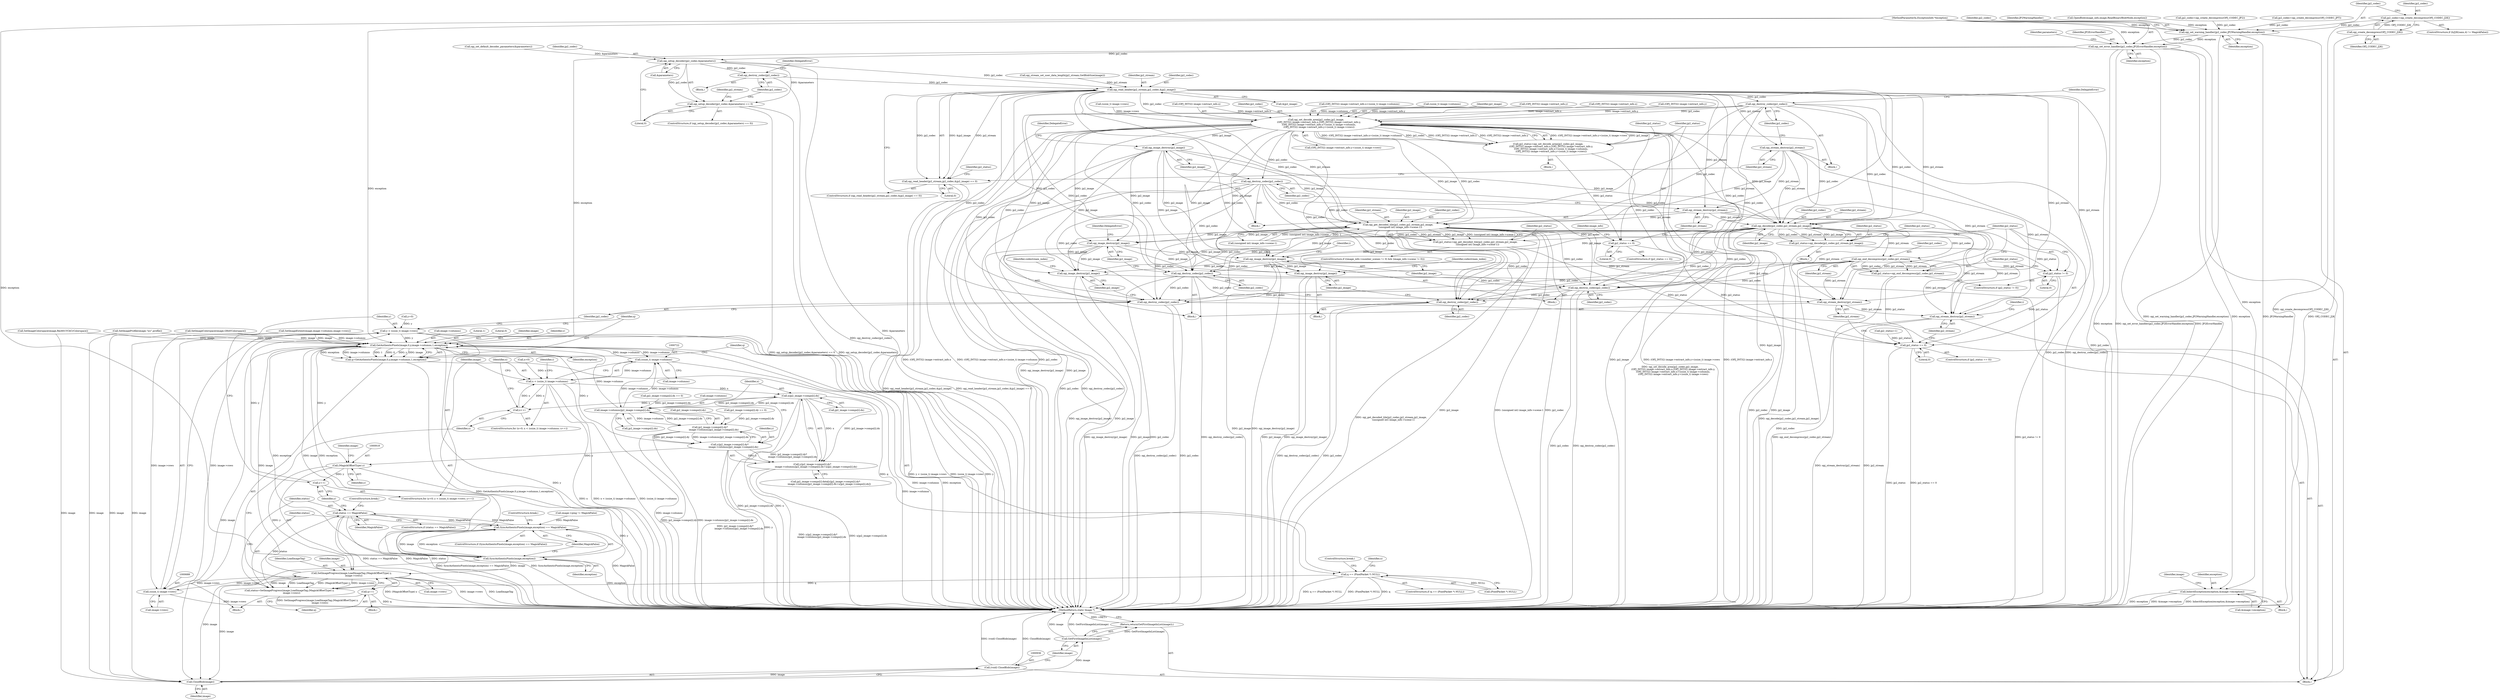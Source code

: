 digraph "0_ImageMagick_acee073df34aa4d491bf5cb74d3a15fc80f0a3aa@API" {
"1000230" [label="(Call,jp2_codec=opj_create_decompress(OPJ_CODEC_J2K))"];
"1000232" [label="(Call,opj_create_decompress(OPJ_CODEC_J2K))"];
"1000239" [label="(Call,opj_set_warning_handler(jp2_codec,JP2WarningHandler,exception))"];
"1000243" [label="(Call,opj_set_error_handler(jp2_codec,JP2ErrorHandler,exception))"];
"1000297" [label="(Call,opj_setup_decoder(jp2_codec,&parameters))"];
"1000296" [label="(Call,opj_setup_decoder(jp2_codec,&parameters) == 0)"];
"1000303" [label="(Call,opj_destroy_codec(jp2_codec))"];
"1000335" [label="(Call,opj_read_header(jp2_stream,jp2_codec,&jp2_image))"];
"1000334" [label="(Call,opj_read_header(jp2_stream,jp2_codec,&jp2_image) == 0)"];
"1000342" [label="(Call,opj_stream_destroy(jp2_stream))"];
"1000415" [label="(Call,opj_stream_destroy(jp2_stream))"];
"1000438" [label="(Call,opj_get_decoded_tile(jp2_codec,jp2_stream,jp2_image,\n      (unsigned int) image_info->scene-1))"];
"1000436" [label="(Call,jp2_status=opj_get_decoded_tile(jp2_codec,jp2_stream,jp2_image,\n      (unsigned int) image_info->scene-1))"];
"1000473" [label="(Call,jp2_status == 0)"];
"1000477" [label="(Call,opj_stream_destroy(jp2_stream))"];
"1000486" [label="(Call,opj_stream_destroy(jp2_stream))"];
"1000479" [label="(Call,opj_destroy_codec(jp2_codec))"];
"1000523" [label="(Call,opj_destroy_codec(jp2_codec))"];
"1000671" [label="(Call,opj_destroy_codec(jp2_codec))"];
"1000928" [label="(Call,opj_destroy_codec(jp2_codec))"];
"1000481" [label="(Call,opj_image_destroy(jp2_image))"];
"1000525" [label="(Call,opj_image_destroy(jp2_image))"];
"1000673" [label="(Call,opj_image_destroy(jp2_image))"];
"1000930" [label="(Call,opj_image_destroy(jp2_image))"];
"1000459" [label="(Call,opj_decode(jp2_codec,jp2_stream,jp2_image))"];
"1000457" [label="(Call,jp2_status=opj_decode(jp2_codec,jp2_stream,jp2_image))"];
"1000464" [label="(Call,jp2_status != 0)"];
"1000469" [label="(Call,opj_end_decompress(jp2_codec,jp2_stream))"];
"1000467" [label="(Call,jp2_status=opj_end_decompress(jp2_codec,jp2_stream))"];
"1000344" [label="(Call,opj_destroy_codec(jp2_codec))"];
"1000367" [label="(Call,opj_set_decode_area(jp2_codec,jp2_image,\n        (OPJ_INT32) image->extract_info.x,(OPJ_INT32) image->extract_info.y,\n        (OPJ_INT32) image->extract_info.x+(ssize_t) image->columns,\n        (OPJ_INT32) image->extract_info.y+(ssize_t) image->rows))"];
"1000365" [label="(Call,jp2_status=opj_set_decode_area(jp2_codec,jp2_image,\n        (OPJ_INT32) image->extract_info.x,(OPJ_INT32) image->extract_info.y,\n        (OPJ_INT32) image->extract_info.x+(ssize_t) image->columns,\n        (OPJ_INT32) image->extract_info.y+(ssize_t) image->rows))"];
"1000411" [label="(Call,jp2_status == 0)"];
"1000417" [label="(Call,opj_destroy_codec(jp2_codec))"];
"1000419" [label="(Call,opj_image_destroy(jp2_image))"];
"1000579" [label="(Call,InheritException(exception,&image->exception))"];
"1000699" [label="(Call,GetAuthenticPixels(image,0,y,image->columns,1,exception))"];
"1000697" [label="(Call,q=GetAuthenticPixels(image,0,y,image->columns,1,exception))"];
"1000709" [label="(Call,q == (PixelPacket *) NULL)"];
"1000903" [label="(Call,q++)"];
"1000721" [label="(Call,(ssize_t) image->columns)"];
"1000719" [label="(Call,x < (ssize_t) image->columns)"];
"1000726" [label="(Call,x++)"];
"1000798" [label="(Call,x/jp2_image->comps[i].dx)"];
"1000787" [label="(Call,image->columns/jp2_image->comps[i].dx)"];
"1000779" [label="(Call,jp2_image->comps[i].dy*\n          image->columns/jp2_image->comps[i].dx)"];
"1000777" [label="(Call,y/jp2_image->comps[i].dy*\n          image->columns/jp2_image->comps[i].dx)"];
"1000776" [label="(Call,y/jp2_image->comps[i].dy*\n          image->columns/jp2_image->comps[i].dx+x/jp2_image->comps[i].dx)"];
"1000917" [label="(Call,(MagickOffsetType) y)"];
"1000692" [label="(Call,y++)"];
"1000685" [label="(Call,y < (ssize_t) image->rows)"];
"1000914" [label="(Call,SetImageProgress(image,LoadImageTag,(MagickOffsetType) y,\n      image->rows))"];
"1000687" [label="(Call,(ssize_t) image->rows)"];
"1000912" [label="(Call,status=SetImageProgress(image,LoadImageTag,(MagickOffsetType) y,\n      image->rows))"];
"1000924" [label="(Call,status == MagickFalse)"];
"1000906" [label="(Call,SyncAuthenticPixels(image,exception) == MagickFalse)"];
"1000937" [label="(Call,CloseBlob(image))"];
"1000935" [label="(Call,(void) CloseBlob(image))"];
"1000940" [label="(Call,GetFirstImageInList(image))"];
"1000939" [label="(Return,return(GetFirstImageInList(image));)"];
"1000907" [label="(Call,SyncAuthenticPixels(image,exception))"];
"1000919" [label="(Identifier,y)"];
"1000242" [label="(Identifier,exception)"];
"1000714" [label="(ControlStructure,break;)"];
"1000385" [label="(Call,(OPJ_INT32) image->extract_info.x)"];
"1000467" [label="(Call,jp2_status=opj_end_decompress(jp2_codec,jp2_stream))"];
"1000711" [label="(Call,(PixelPacket *) NULL)"];
"1000486" [label="(Call,opj_stream_destroy(jp2_stream))"];
"1000243" [label="(Call,opj_set_error_handler(jp2_codec,JP2ErrorHandler,exception))"];
"1000464" [label="(Call,jp2_status != 0)"];
"1000349" [label="(Call,jp2_status=1)"];
"1000462" [label="(Identifier,jp2_image)"];
"1000717" [label="(Identifier,x)"];
"1000930" [label="(Call,opj_image_destroy(jp2_image))"];
"1000232" [label="(Call,opj_create_decompress(OPJ_CODEC_J2K))"];
"1000522" [label="(Block,)"];
"1000422" [label="(Identifier,DelegateError)"];
"1000681" [label="(ControlStructure,for (y=0; y < (ssize_t) image->rows; y++))"];
"1000487" [label="(Identifier,jp2_stream)"];
"1000301" [label="(Literal,0)"];
"1000671" [label="(Call,opj_destroy_codec(jp2_codec))"];
"1000219" [label="(Call,jp2_codec=opj_create_decompress(OPJ_CODEC_JPT))"];
"1000468" [label="(Identifier,jp2_status)"];
"1000479" [label="(Call,opj_destroy_codec(jp2_codec))"];
"1000920" [label="(Call,image->rows)"];
"1000909" [label="(Identifier,exception)"];
"1000460" [label="(Identifier,jp2_codec)"];
"1000441" [label="(Identifier,jp2_image)"];
"1000726" [label="(Call,x++)"];
"1000410" [label="(ControlStructure,if (jp2_status == 0))"];
"1000240" [label="(Identifier,jp2_codec)"];
"1000461" [label="(Identifier,jp2_stream)"];
"1000344" [label="(Call,opj_destroy_codec(jp2_codec))"];
"1000732" [label="(Identifier,i)"];
"1000304" [label="(Identifier,jp2_codec)"];
"1000905" [label="(ControlStructure,if (SyncAuthenticPixels(image,exception) == MagickFalse))"];
"1000470" [label="(Identifier,jp2_codec)"];
"1000904" [label="(Identifier,q)"];
"1000780" [label="(Call,jp2_image->comps[i].dy)"];
"1000233" [label="(Identifier,OPJ_CODEC_J2K)"];
"1000241" [label="(Identifier,JP2WarningHandler)"];
"1000587" [label="(Identifier,image)"];
"1000578" [label="(Block,)"];
"1000306" [label="(Identifier,DelegateError)"];
"1000463" [label="(ControlStructure,if (jp2_status != 0))"];
"1000800" [label="(Call,jp2_image->comps[i].dx)"];
"1000484" [label="(Identifier,DelegateError)"];
"1000709" [label="(Call,q == (PixelPacket *) NULL)"];
"1000906" [label="(Call,SyncAuthenticPixels(image,exception) == MagickFalse)"];
"1000581" [label="(Call,&image->exception)"];
"1000456" [label="(Block,)"];
"1000924" [label="(Call,status == MagickFalse)"];
"1000685" [label="(Call,y < (ssize_t) image->rows)"];
"1000791" [label="(Call,jp2_image->comps[i].dx)"];
"1000923" [label="(ControlStructure,if (status == MagickFalse))"];
"1000942" [label="(MethodReturn,static Image *)"];
"1000247" [label="(Call,opj_set_default_decoder_parameters(&parameters))"];
"1000929" [label="(Identifier,jp2_codec)"];
"1000473" [label="(Call,jp2_status == 0)"];
"1000334" [label="(Call,opj_read_header(jp2_stream,jp2_codec,&jp2_image) == 0)"];
"1000335" [label="(Call,opj_read_header(jp2_stream,jp2_codec,&jp2_image))"];
"1000700" [label="(Identifier,image)"];
"1000367" [label="(Call,opj_set_decode_area(jp2_codec,jp2_image,\n        (OPJ_INT32) image->extract_info.x,(OPJ_INT32) image->extract_info.y,\n        (OPJ_INT32) image->extract_info.x+(ssize_t) image->columns,\n        (OPJ_INT32) image->extract_info.y+(ssize_t) image->rows))"];
"1000799" [label="(Identifier,x)"];
"1000297" [label="(Call,opj_setup_decoder(jp2_codec,&parameters))"];
"1000398" [label="(Call,(OPJ_INT32) image->extract_info.y)"];
"1000513" [label="(Call,jp2_image->comps[i].dy == 0)"];
"1000911" [label="(ControlStructure,break;)"];
"1000940" [label="(Call,GetFirstImageInList(image))"];
"1000458" [label="(Identifier,jp2_status)"];
"1000171" [label="(Call,OpenBlob(image_info,image,ReadBinaryBlobMode,exception))"];
"1000414" [label="(Block,)"];
"1000340" [label="(Literal,0)"];
"1000719" [label="(Call,x < (ssize_t) image->columns)"];
"1000787" [label="(Call,image->columns/jp2_image->comps[i].dx)"];
"1000457" [label="(Call,jp2_status=opj_decode(jp2_codec,jp2_stream,jp2_image))"];
"1000672" [label="(Identifier,jp2_codec)"];
"1000309" [label="(Identifier,jp2_stream)"];
"1000477" [label="(Call,opj_stream_destroy(jp2_stream))"];
"1000245" [label="(Identifier,JP2ErrorHandler)"];
"1000341" [label="(Block,)"];
"1000707" [label="(Identifier,exception)"];
"1000917" [label="(Call,(MagickOffsetType) y)"];
"1000925" [label="(Identifier,status)"];
"1000428" [label="(Identifier,image_info)"];
"1000244" [label="(Identifier,jp2_codec)"];
"1000702" [label="(Identifier,y)"];
"1000365" [label="(Call,jp2_status=opj_set_decode_area(jp2_codec,jp2_image,\n        (OPJ_INT32) image->extract_info.x,(OPJ_INT32) image->extract_info.y,\n        (OPJ_INT32) image->extract_info.x+(ssize_t) image->columns,\n        (OPJ_INT32) image->extract_info.y+(ssize_t) image->rows))"];
"1000438" [label="(Call,opj_get_decoded_tile(jp2_codec,jp2_stream,jp2_image,\n      (unsigned int) image_info->scene-1))"];
"1000343" [label="(Identifier,jp2_stream)"];
"1000682" [label="(Call,y=0)"];
"1000231" [label="(Identifier,jp2_codec)"];
"1000778" [label="(Identifier,y)"];
"1000910" [label="(Identifier,MagickFalse)"];
"1000703" [label="(Call,image->columns)"];
"1000405" [label="(Call,(ssize_t) image->rows)"];
"1000670" [label="(Block,)"];
"1000728" [label="(Block,)"];
"1000523" [label="(Call,opj_destroy_codec(jp2_codec))"];
"1000941" [label="(Identifier,image)"];
"1000687" [label="(Call,(ssize_t) image->rows)"];
"1000926" [label="(Identifier,MagickFalse)"];
"1000296" [label="(Call,opj_setup_decoder(jp2_codec,&parameters) == 0)"];
"1000914" [label="(Call,SetImageProgress(image,LoadImageTag,(MagickOffsetType) y,\n      image->rows))"];
"1000677" [label="(Identifier,codestream_index)"];
"1000436" [label="(Call,jp2_status=opj_get_decoded_tile(jp2_codec,jp2_stream,jp2_image,\n      (unsigned int) image_info->scene-1))"];
"1000482" [label="(Identifier,jp2_image)"];
"1000779" [label="(Call,jp2_image->comps[i].dy*\n          image->columns/jp2_image->comps[i].dx)"];
"1000370" [label="(Call,(OPJ_INT32) image->extract_info.x)"];
"1000721" [label="(Call,(ssize_t) image->columns)"];
"1000224" [label="(ControlStructure,if (IsJ2K(sans,4) != MagickFalse))"];
"1000437" [label="(Identifier,jp2_status)"];
"1000490" [label="(Identifier,i)"];
"1000345" [label="(Identifier,jp2_codec)"];
"1000475" [label="(Literal,0)"];
"1000710" [label="(Identifier,q)"];
"1000938" [label="(Identifier,image)"];
"1000249" [label="(Identifier,parameters)"];
"1000600" [label="(Call,SetImageColorspace(image,GRAYColorspace))"];
"1000303" [label="(Call,opj_destroy_codec(jp2_codec))"];
"1000934" [label="(Identifier,codestream_index)"];
"1000474" [label="(Identifier,jp2_status)"];
"1000480" [label="(Identifier,jp2_codec)"];
"1000915" [label="(Identifier,image)"];
"1000337" [label="(Identifier,jp2_codec)"];
"1000465" [label="(Identifier,jp2_status)"];
"1000108" [label="(Block,)"];
"1000777" [label="(Call,y/jp2_image->comps[i].dy*\n          image->columns/jp2_image->comps[i].dx)"];
"1000939" [label="(Return,return(GetFirstImageInList(image));)"];
"1000230" [label="(Call,jp2_codec=opj_create_decompress(OPJ_CODEC_J2K))"];
"1000299" [label="(Call,&parameters)"];
"1000621" [label="(Call,SetImageColorspace(image,Rec601YCbCrColorspace))"];
"1000776" [label="(Call,y/jp2_image->comps[i].dy*\n          image->columns/jp2_image->comps[i].dx+x/jp2_image->comps[i].dx)"];
"1000107" [label="(MethodParameterIn,ExceptionInfo *exception)"];
"1000931" [label="(Identifier,jp2_image)"];
"1000706" [label="(Literal,1)"];
"1000699" [label="(Call,GetAuthenticPixels(image,0,y,image->columns,1,exception))"];
"1000937" [label="(Call,CloseBlob(image))"];
"1000476" [label="(Block,)"];
"1000692" [label="(Call,y++)"];
"1000347" [label="(Identifier,DelegateError)"];
"1000329" [label="(Call,opj_stream_set_user_data_length(jp2_stream,GetBlobSize(image)))"];
"1000665" [label="(Call,image->ping != MagickFalse)"];
"1000338" [label="(Call,&jp2_image)"];
"1000525" [label="(Call,opj_image_destroy(jp2_image))"];
"1000368" [label="(Identifier,jp2_codec)"];
"1000689" [label="(Call,image->rows)"];
"1000715" [label="(ControlStructure,for (x=0; x < (ssize_t) image->columns; x++))"];
"1000420" [label="(Identifier,jp2_image)"];
"1000908" [label="(Identifier,image)"];
"1000524" [label="(Identifier,jp2_codec)"];
"1000768" [label="(Call,jp2_image->comps[i].data[y/jp2_image->comps[i].dy*\n          image->columns/jp2_image->comps[i].dx+x/jp2_image->comps[i].dx])"];
"1000417" [label="(Call,opj_destroy_codec(jp2_codec))"];
"1000336" [label="(Identifier,jp2_stream)"];
"1000708" [label="(ControlStructure,if (q == (PixelPacket *) NULL))"];
"1000686" [label="(Identifier,y)"];
"1000916" [label="(Identifier,LoadImageTag)"];
"1000697" [label="(Call,q=GetAuthenticPixels(image,0,y,image->columns,1,exception))"];
"1000579" [label="(Call,InheritException(exception,&image->exception))"];
"1000342" [label="(Call,opj_stream_destroy(jp2_stream))"];
"1000384" [label="(Call,(OPJ_INT32) image->extract_info.x+(ssize_t) image->columns)"];
"1000392" [label="(Call,(ssize_t) image->columns)"];
"1000912" [label="(Call,status=SetImageProgress(image,LoadImageTag,(MagickOffsetType) y,\n      image->rows))"];
"1000369" [label="(Identifier,jp2_image)"];
"1000364" [label="(Block,)"];
"1000439" [label="(Identifier,jp2_codec)"];
"1000481" [label="(Call,opj_image_destroy(jp2_image))"];
"1000674" [label="(Identifier,jp2_image)"];
"1000913" [label="(Identifier,status)"];
"1000413" [label="(Literal,0)"];
"1000526" [label="(Identifier,jp2_image)"];
"1000500" [label="(Identifier,i)"];
"1000903" [label="(Call,q++)"];
"1000693" [label="(Identifier,y)"];
"1000246" [label="(Identifier,exception)"];
"1000798" [label="(Call,x/jp2_image->comps[i].dx)"];
"1000411" [label="(Call,jp2_status == 0)"];
"1000424" [label="(ControlStructure,if ((image_info->number_scenes != 0) && (image_info->scene != 0)))"];
"1000478" [label="(Identifier,jp2_stream)"];
"1000416" [label="(Identifier,jp2_stream)"];
"1000727" [label="(Identifier,x)"];
"1000660" [label="(Call,SetImageProfile(image,\"icc\",profile))"];
"1000295" [label="(ControlStructure,if (opj_setup_decoder(jp2_codec,&parameters) == 0))"];
"1000694" [label="(Block,)"];
"1000701" [label="(Literal,0)"];
"1000698" [label="(Identifier,q)"];
"1000466" [label="(Literal,0)"];
"1000504" [label="(Call,jp2_image->comps[i].dx == 0)"];
"1000471" [label="(Identifier,jp2_stream)"];
"1000418" [label="(Identifier,jp2_codec)"];
"1000716" [label="(Call,x=0)"];
"1000298" [label="(Identifier,jp2_codec)"];
"1000935" [label="(Call,(void) CloseBlob(image))"];
"1000419" [label="(Call,opj_image_destroy(jp2_image))"];
"1000907" [label="(Call,SyncAuthenticPixels(image,exception))"];
"1000472" [label="(ControlStructure,if (jp2_status == 0))"];
"1000927" [label="(ControlStructure,break;)"];
"1000377" [label="(Call,(OPJ_INT32) image->extract_info.y)"];
"1000235" [label="(Call,jp2_codec=opj_create_decompress(OPJ_CODEC_JP2))"];
"1000397" [label="(Call,(OPJ_INT32) image->extract_info.y+(ssize_t) image->rows)"];
"1000580" [label="(Identifier,exception)"];
"1000723" [label="(Call,image->columns)"];
"1000350" [label="(Identifier,jp2_status)"];
"1000921" [label="(Identifier,image)"];
"1000788" [label="(Call,image->columns)"];
"1000928" [label="(Call,opj_destroy_codec(jp2_codec))"];
"1000412" [label="(Identifier,jp2_status)"];
"1000440" [label="(Identifier,jp2_stream)"];
"1000469" [label="(Call,opj_end_decompress(jp2_codec,jp2_stream))"];
"1000333" [label="(ControlStructure,if (opj_read_header(jp2_stream,jp2_codec,&jp2_image) == 0))"];
"1000673" [label="(Call,opj_image_destroy(jp2_image))"];
"1000566" [label="(Call,SetImageExtent(image,image->columns,image->rows))"];
"1000415" [label="(Call,opj_stream_destroy(jp2_stream))"];
"1000459" [label="(Call,opj_decode(jp2_codec,jp2_stream,jp2_image))"];
"1000442" [label="(Call,(unsigned int) image_info->scene-1)"];
"1000302" [label="(Block,)"];
"1000239" [label="(Call,opj_set_warning_handler(jp2_codec,JP2WarningHandler,exception))"];
"1000366" [label="(Identifier,jp2_status)"];
"1000720" [label="(Identifier,x)"];
"1000230" -> "1000224"  [label="AST: "];
"1000230" -> "1000232"  [label="CFG: "];
"1000231" -> "1000230"  [label="AST: "];
"1000232" -> "1000230"  [label="AST: "];
"1000240" -> "1000230"  [label="CFG: "];
"1000230" -> "1000942"  [label="DDG: opj_create_decompress(OPJ_CODEC_J2K)"];
"1000232" -> "1000230"  [label="DDG: OPJ_CODEC_J2K"];
"1000230" -> "1000239"  [label="DDG: jp2_codec"];
"1000232" -> "1000233"  [label="CFG: "];
"1000233" -> "1000232"  [label="AST: "];
"1000232" -> "1000942"  [label="DDG: OPJ_CODEC_J2K"];
"1000239" -> "1000108"  [label="AST: "];
"1000239" -> "1000242"  [label="CFG: "];
"1000240" -> "1000239"  [label="AST: "];
"1000241" -> "1000239"  [label="AST: "];
"1000242" -> "1000239"  [label="AST: "];
"1000244" -> "1000239"  [label="CFG: "];
"1000239" -> "1000942"  [label="DDG: opj_set_warning_handler(jp2_codec,JP2WarningHandler,exception)"];
"1000239" -> "1000942"  [label="DDG: JP2WarningHandler"];
"1000235" -> "1000239"  [label="DDG: jp2_codec"];
"1000219" -> "1000239"  [label="DDG: jp2_codec"];
"1000171" -> "1000239"  [label="DDG: exception"];
"1000107" -> "1000239"  [label="DDG: exception"];
"1000239" -> "1000243"  [label="DDG: jp2_codec"];
"1000239" -> "1000243"  [label="DDG: exception"];
"1000243" -> "1000108"  [label="AST: "];
"1000243" -> "1000246"  [label="CFG: "];
"1000244" -> "1000243"  [label="AST: "];
"1000245" -> "1000243"  [label="AST: "];
"1000246" -> "1000243"  [label="AST: "];
"1000249" -> "1000243"  [label="CFG: "];
"1000243" -> "1000942"  [label="DDG: JP2ErrorHandler"];
"1000243" -> "1000942"  [label="DDG: exception"];
"1000243" -> "1000942"  [label="DDG: opj_set_error_handler(jp2_codec,JP2ErrorHandler,exception)"];
"1000107" -> "1000243"  [label="DDG: exception"];
"1000243" -> "1000297"  [label="DDG: jp2_codec"];
"1000243" -> "1000579"  [label="DDG: exception"];
"1000243" -> "1000699"  [label="DDG: exception"];
"1000297" -> "1000296"  [label="AST: "];
"1000297" -> "1000299"  [label="CFG: "];
"1000298" -> "1000297"  [label="AST: "];
"1000299" -> "1000297"  [label="AST: "];
"1000301" -> "1000297"  [label="CFG: "];
"1000297" -> "1000942"  [label="DDG: &parameters"];
"1000297" -> "1000296"  [label="DDG: jp2_codec"];
"1000297" -> "1000296"  [label="DDG: &parameters"];
"1000247" -> "1000297"  [label="DDG: &parameters"];
"1000297" -> "1000303"  [label="DDG: jp2_codec"];
"1000297" -> "1000335"  [label="DDG: jp2_codec"];
"1000296" -> "1000295"  [label="AST: "];
"1000296" -> "1000301"  [label="CFG: "];
"1000301" -> "1000296"  [label="AST: "];
"1000304" -> "1000296"  [label="CFG: "];
"1000309" -> "1000296"  [label="CFG: "];
"1000296" -> "1000942"  [label="DDG: opj_setup_decoder(jp2_codec,&parameters) == 0"];
"1000296" -> "1000942"  [label="DDG: opj_setup_decoder(jp2_codec,&parameters)"];
"1000303" -> "1000302"  [label="AST: "];
"1000303" -> "1000304"  [label="CFG: "];
"1000304" -> "1000303"  [label="AST: "];
"1000306" -> "1000303"  [label="CFG: "];
"1000303" -> "1000942"  [label="DDG: opj_destroy_codec(jp2_codec)"];
"1000303" -> "1000335"  [label="DDG: jp2_codec"];
"1000335" -> "1000334"  [label="AST: "];
"1000335" -> "1000338"  [label="CFG: "];
"1000336" -> "1000335"  [label="AST: "];
"1000337" -> "1000335"  [label="AST: "];
"1000338" -> "1000335"  [label="AST: "];
"1000340" -> "1000335"  [label="CFG: "];
"1000335" -> "1000942"  [label="DDG: &jp2_image"];
"1000335" -> "1000942"  [label="DDG: jp2_codec"];
"1000335" -> "1000334"  [label="DDG: jp2_stream"];
"1000335" -> "1000334"  [label="DDG: jp2_codec"];
"1000335" -> "1000334"  [label="DDG: &jp2_image"];
"1000329" -> "1000335"  [label="DDG: jp2_stream"];
"1000335" -> "1000342"  [label="DDG: jp2_stream"];
"1000335" -> "1000344"  [label="DDG: jp2_codec"];
"1000335" -> "1000367"  [label="DDG: jp2_codec"];
"1000335" -> "1000415"  [label="DDG: jp2_stream"];
"1000335" -> "1000438"  [label="DDG: jp2_codec"];
"1000335" -> "1000438"  [label="DDG: jp2_stream"];
"1000335" -> "1000459"  [label="DDG: jp2_codec"];
"1000335" -> "1000459"  [label="DDG: jp2_stream"];
"1000335" -> "1000477"  [label="DDG: jp2_stream"];
"1000335" -> "1000479"  [label="DDG: jp2_codec"];
"1000335" -> "1000486"  [label="DDG: jp2_stream"];
"1000335" -> "1000523"  [label="DDG: jp2_codec"];
"1000335" -> "1000671"  [label="DDG: jp2_codec"];
"1000335" -> "1000928"  [label="DDG: jp2_codec"];
"1000334" -> "1000333"  [label="AST: "];
"1000334" -> "1000340"  [label="CFG: "];
"1000340" -> "1000334"  [label="AST: "];
"1000343" -> "1000334"  [label="CFG: "];
"1000350" -> "1000334"  [label="CFG: "];
"1000334" -> "1000942"  [label="DDG: opj_read_header(jp2_stream,jp2_codec,&jp2_image) == 0"];
"1000334" -> "1000942"  [label="DDG: opj_read_header(jp2_stream,jp2_codec,&jp2_image)"];
"1000342" -> "1000341"  [label="AST: "];
"1000342" -> "1000343"  [label="CFG: "];
"1000343" -> "1000342"  [label="AST: "];
"1000345" -> "1000342"  [label="CFG: "];
"1000342" -> "1000415"  [label="DDG: jp2_stream"];
"1000342" -> "1000438"  [label="DDG: jp2_stream"];
"1000342" -> "1000459"  [label="DDG: jp2_stream"];
"1000342" -> "1000477"  [label="DDG: jp2_stream"];
"1000342" -> "1000486"  [label="DDG: jp2_stream"];
"1000415" -> "1000414"  [label="AST: "];
"1000415" -> "1000416"  [label="CFG: "];
"1000416" -> "1000415"  [label="AST: "];
"1000418" -> "1000415"  [label="CFG: "];
"1000415" -> "1000438"  [label="DDG: jp2_stream"];
"1000415" -> "1000459"  [label="DDG: jp2_stream"];
"1000415" -> "1000477"  [label="DDG: jp2_stream"];
"1000415" -> "1000486"  [label="DDG: jp2_stream"];
"1000438" -> "1000436"  [label="AST: "];
"1000438" -> "1000442"  [label="CFG: "];
"1000439" -> "1000438"  [label="AST: "];
"1000440" -> "1000438"  [label="AST: "];
"1000441" -> "1000438"  [label="AST: "];
"1000442" -> "1000438"  [label="AST: "];
"1000436" -> "1000438"  [label="CFG: "];
"1000438" -> "1000942"  [label="DDG: (unsigned int) image_info->scene-1"];
"1000438" -> "1000942"  [label="DDG: jp2_image"];
"1000438" -> "1000942"  [label="DDG: jp2_codec"];
"1000438" -> "1000436"  [label="DDG: jp2_codec"];
"1000438" -> "1000436"  [label="DDG: jp2_stream"];
"1000438" -> "1000436"  [label="DDG: jp2_image"];
"1000438" -> "1000436"  [label="DDG: (unsigned int) image_info->scene-1"];
"1000367" -> "1000438"  [label="DDG: jp2_codec"];
"1000367" -> "1000438"  [label="DDG: jp2_image"];
"1000417" -> "1000438"  [label="DDG: jp2_codec"];
"1000344" -> "1000438"  [label="DDG: jp2_codec"];
"1000419" -> "1000438"  [label="DDG: jp2_image"];
"1000442" -> "1000438"  [label="DDG: (unsigned int) image_info->scene"];
"1000442" -> "1000438"  [label="DDG: 1"];
"1000438" -> "1000477"  [label="DDG: jp2_stream"];
"1000438" -> "1000479"  [label="DDG: jp2_codec"];
"1000438" -> "1000481"  [label="DDG: jp2_image"];
"1000438" -> "1000486"  [label="DDG: jp2_stream"];
"1000438" -> "1000523"  [label="DDG: jp2_codec"];
"1000438" -> "1000525"  [label="DDG: jp2_image"];
"1000438" -> "1000671"  [label="DDG: jp2_codec"];
"1000438" -> "1000673"  [label="DDG: jp2_image"];
"1000438" -> "1000928"  [label="DDG: jp2_codec"];
"1000438" -> "1000930"  [label="DDG: jp2_image"];
"1000436" -> "1000424"  [label="AST: "];
"1000437" -> "1000436"  [label="AST: "];
"1000474" -> "1000436"  [label="CFG: "];
"1000436" -> "1000942"  [label="DDG: opj_get_decoded_tile(jp2_codec,jp2_stream,jp2_image,\n      (unsigned int) image_info->scene-1)"];
"1000436" -> "1000473"  [label="DDG: jp2_status"];
"1000473" -> "1000472"  [label="AST: "];
"1000473" -> "1000475"  [label="CFG: "];
"1000474" -> "1000473"  [label="AST: "];
"1000475" -> "1000473"  [label="AST: "];
"1000478" -> "1000473"  [label="CFG: "];
"1000487" -> "1000473"  [label="CFG: "];
"1000473" -> "1000942"  [label="DDG: jp2_status"];
"1000473" -> "1000942"  [label="DDG: jp2_status == 0"];
"1000464" -> "1000473"  [label="DDG: jp2_status"];
"1000349" -> "1000473"  [label="DDG: jp2_status"];
"1000411" -> "1000473"  [label="DDG: jp2_status"];
"1000467" -> "1000473"  [label="DDG: jp2_status"];
"1000477" -> "1000476"  [label="AST: "];
"1000477" -> "1000478"  [label="CFG: "];
"1000478" -> "1000477"  [label="AST: "];
"1000480" -> "1000477"  [label="CFG: "];
"1000459" -> "1000477"  [label="DDG: jp2_stream"];
"1000469" -> "1000477"  [label="DDG: jp2_stream"];
"1000477" -> "1000486"  [label="DDG: jp2_stream"];
"1000486" -> "1000108"  [label="AST: "];
"1000486" -> "1000487"  [label="CFG: "];
"1000487" -> "1000486"  [label="AST: "];
"1000490" -> "1000486"  [label="CFG: "];
"1000486" -> "1000942"  [label="DDG: opj_stream_destroy(jp2_stream)"];
"1000486" -> "1000942"  [label="DDG: jp2_stream"];
"1000459" -> "1000486"  [label="DDG: jp2_stream"];
"1000469" -> "1000486"  [label="DDG: jp2_stream"];
"1000479" -> "1000476"  [label="AST: "];
"1000479" -> "1000480"  [label="CFG: "];
"1000480" -> "1000479"  [label="AST: "];
"1000482" -> "1000479"  [label="CFG: "];
"1000479" -> "1000942"  [label="DDG: opj_destroy_codec(jp2_codec)"];
"1000479" -> "1000942"  [label="DDG: jp2_codec"];
"1000459" -> "1000479"  [label="DDG: jp2_codec"];
"1000367" -> "1000479"  [label="DDG: jp2_codec"];
"1000417" -> "1000479"  [label="DDG: jp2_codec"];
"1000344" -> "1000479"  [label="DDG: jp2_codec"];
"1000469" -> "1000479"  [label="DDG: jp2_codec"];
"1000479" -> "1000523"  [label="DDG: jp2_codec"];
"1000479" -> "1000671"  [label="DDG: jp2_codec"];
"1000479" -> "1000928"  [label="DDG: jp2_codec"];
"1000523" -> "1000522"  [label="AST: "];
"1000523" -> "1000524"  [label="CFG: "];
"1000524" -> "1000523"  [label="AST: "];
"1000526" -> "1000523"  [label="CFG: "];
"1000523" -> "1000942"  [label="DDG: jp2_codec"];
"1000523" -> "1000942"  [label="DDG: opj_destroy_codec(jp2_codec)"];
"1000459" -> "1000523"  [label="DDG: jp2_codec"];
"1000367" -> "1000523"  [label="DDG: jp2_codec"];
"1000417" -> "1000523"  [label="DDG: jp2_codec"];
"1000344" -> "1000523"  [label="DDG: jp2_codec"];
"1000469" -> "1000523"  [label="DDG: jp2_codec"];
"1000523" -> "1000671"  [label="DDG: jp2_codec"];
"1000523" -> "1000928"  [label="DDG: jp2_codec"];
"1000671" -> "1000670"  [label="AST: "];
"1000671" -> "1000672"  [label="CFG: "];
"1000672" -> "1000671"  [label="AST: "];
"1000674" -> "1000671"  [label="CFG: "];
"1000671" -> "1000942"  [label="DDG: jp2_codec"];
"1000671" -> "1000942"  [label="DDG: opj_destroy_codec(jp2_codec)"];
"1000459" -> "1000671"  [label="DDG: jp2_codec"];
"1000367" -> "1000671"  [label="DDG: jp2_codec"];
"1000417" -> "1000671"  [label="DDG: jp2_codec"];
"1000344" -> "1000671"  [label="DDG: jp2_codec"];
"1000469" -> "1000671"  [label="DDG: jp2_codec"];
"1000928" -> "1000108"  [label="AST: "];
"1000928" -> "1000929"  [label="CFG: "];
"1000929" -> "1000928"  [label="AST: "];
"1000931" -> "1000928"  [label="CFG: "];
"1000928" -> "1000942"  [label="DDG: jp2_codec"];
"1000928" -> "1000942"  [label="DDG: opj_destroy_codec(jp2_codec)"];
"1000459" -> "1000928"  [label="DDG: jp2_codec"];
"1000367" -> "1000928"  [label="DDG: jp2_codec"];
"1000417" -> "1000928"  [label="DDG: jp2_codec"];
"1000344" -> "1000928"  [label="DDG: jp2_codec"];
"1000469" -> "1000928"  [label="DDG: jp2_codec"];
"1000481" -> "1000476"  [label="AST: "];
"1000481" -> "1000482"  [label="CFG: "];
"1000482" -> "1000481"  [label="AST: "];
"1000484" -> "1000481"  [label="CFG: "];
"1000481" -> "1000942"  [label="DDG: opj_image_destroy(jp2_image)"];
"1000481" -> "1000942"  [label="DDG: jp2_image"];
"1000367" -> "1000481"  [label="DDG: jp2_image"];
"1000419" -> "1000481"  [label="DDG: jp2_image"];
"1000459" -> "1000481"  [label="DDG: jp2_image"];
"1000481" -> "1000525"  [label="DDG: jp2_image"];
"1000481" -> "1000673"  [label="DDG: jp2_image"];
"1000481" -> "1000930"  [label="DDG: jp2_image"];
"1000525" -> "1000522"  [label="AST: "];
"1000525" -> "1000526"  [label="CFG: "];
"1000526" -> "1000525"  [label="AST: "];
"1000500" -> "1000525"  [label="CFG: "];
"1000525" -> "1000942"  [label="DDG: opj_image_destroy(jp2_image)"];
"1000525" -> "1000942"  [label="DDG: jp2_image"];
"1000367" -> "1000525"  [label="DDG: jp2_image"];
"1000419" -> "1000525"  [label="DDG: jp2_image"];
"1000459" -> "1000525"  [label="DDG: jp2_image"];
"1000525" -> "1000673"  [label="DDG: jp2_image"];
"1000525" -> "1000930"  [label="DDG: jp2_image"];
"1000673" -> "1000670"  [label="AST: "];
"1000673" -> "1000674"  [label="CFG: "];
"1000674" -> "1000673"  [label="AST: "];
"1000677" -> "1000673"  [label="CFG: "];
"1000673" -> "1000942"  [label="DDG: jp2_image"];
"1000673" -> "1000942"  [label="DDG: opj_image_destroy(jp2_image)"];
"1000367" -> "1000673"  [label="DDG: jp2_image"];
"1000419" -> "1000673"  [label="DDG: jp2_image"];
"1000459" -> "1000673"  [label="DDG: jp2_image"];
"1000930" -> "1000108"  [label="AST: "];
"1000930" -> "1000931"  [label="CFG: "];
"1000931" -> "1000930"  [label="AST: "];
"1000934" -> "1000930"  [label="CFG: "];
"1000930" -> "1000942"  [label="DDG: opj_image_destroy(jp2_image)"];
"1000930" -> "1000942"  [label="DDG: jp2_image"];
"1000367" -> "1000930"  [label="DDG: jp2_image"];
"1000419" -> "1000930"  [label="DDG: jp2_image"];
"1000459" -> "1000930"  [label="DDG: jp2_image"];
"1000459" -> "1000457"  [label="AST: "];
"1000459" -> "1000462"  [label="CFG: "];
"1000460" -> "1000459"  [label="AST: "];
"1000461" -> "1000459"  [label="AST: "];
"1000462" -> "1000459"  [label="AST: "];
"1000457" -> "1000459"  [label="CFG: "];
"1000459" -> "1000942"  [label="DDG: jp2_codec"];
"1000459" -> "1000942"  [label="DDG: jp2_image"];
"1000459" -> "1000457"  [label="DDG: jp2_codec"];
"1000459" -> "1000457"  [label="DDG: jp2_stream"];
"1000459" -> "1000457"  [label="DDG: jp2_image"];
"1000367" -> "1000459"  [label="DDG: jp2_codec"];
"1000367" -> "1000459"  [label="DDG: jp2_image"];
"1000417" -> "1000459"  [label="DDG: jp2_codec"];
"1000344" -> "1000459"  [label="DDG: jp2_codec"];
"1000419" -> "1000459"  [label="DDG: jp2_image"];
"1000459" -> "1000469"  [label="DDG: jp2_codec"];
"1000459" -> "1000469"  [label="DDG: jp2_stream"];
"1000457" -> "1000456"  [label="AST: "];
"1000458" -> "1000457"  [label="AST: "];
"1000465" -> "1000457"  [label="CFG: "];
"1000457" -> "1000942"  [label="DDG: opj_decode(jp2_codec,jp2_stream,jp2_image)"];
"1000457" -> "1000464"  [label="DDG: jp2_status"];
"1000464" -> "1000463"  [label="AST: "];
"1000464" -> "1000466"  [label="CFG: "];
"1000465" -> "1000464"  [label="AST: "];
"1000466" -> "1000464"  [label="AST: "];
"1000468" -> "1000464"  [label="CFG: "];
"1000474" -> "1000464"  [label="CFG: "];
"1000464" -> "1000942"  [label="DDG: jp2_status != 0"];
"1000469" -> "1000467"  [label="AST: "];
"1000469" -> "1000471"  [label="CFG: "];
"1000470" -> "1000469"  [label="AST: "];
"1000471" -> "1000469"  [label="AST: "];
"1000467" -> "1000469"  [label="CFG: "];
"1000469" -> "1000942"  [label="DDG: jp2_codec"];
"1000469" -> "1000467"  [label="DDG: jp2_codec"];
"1000469" -> "1000467"  [label="DDG: jp2_stream"];
"1000467" -> "1000463"  [label="AST: "];
"1000468" -> "1000467"  [label="AST: "];
"1000474" -> "1000467"  [label="CFG: "];
"1000467" -> "1000942"  [label="DDG: opj_end_decompress(jp2_codec,jp2_stream)"];
"1000344" -> "1000341"  [label="AST: "];
"1000344" -> "1000345"  [label="CFG: "];
"1000345" -> "1000344"  [label="AST: "];
"1000347" -> "1000344"  [label="CFG: "];
"1000344" -> "1000942"  [label="DDG: opj_destroy_codec(jp2_codec)"];
"1000344" -> "1000942"  [label="DDG: jp2_codec"];
"1000344" -> "1000367"  [label="DDG: jp2_codec"];
"1000367" -> "1000365"  [label="AST: "];
"1000367" -> "1000397"  [label="CFG: "];
"1000368" -> "1000367"  [label="AST: "];
"1000369" -> "1000367"  [label="AST: "];
"1000370" -> "1000367"  [label="AST: "];
"1000377" -> "1000367"  [label="AST: "];
"1000384" -> "1000367"  [label="AST: "];
"1000397" -> "1000367"  [label="AST: "];
"1000365" -> "1000367"  [label="CFG: "];
"1000367" -> "1000942"  [label="DDG: jp2_image"];
"1000367" -> "1000942"  [label="DDG: (OPJ_INT32) image->extract_info.y+(ssize_t) image->rows"];
"1000367" -> "1000942"  [label="DDG: (OPJ_INT32) image->extract_info.y"];
"1000367" -> "1000942"  [label="DDG: (OPJ_INT32) image->extract_info.x"];
"1000367" -> "1000942"  [label="DDG: (OPJ_INT32) image->extract_info.x+(ssize_t) image->columns"];
"1000367" -> "1000942"  [label="DDG: jp2_codec"];
"1000367" -> "1000365"  [label="DDG: (OPJ_INT32) image->extract_info.y+(ssize_t) image->rows"];
"1000367" -> "1000365"  [label="DDG: jp2_image"];
"1000367" -> "1000365"  [label="DDG: (OPJ_INT32) image->extract_info.x+(ssize_t) image->columns"];
"1000367" -> "1000365"  [label="DDG: jp2_codec"];
"1000367" -> "1000365"  [label="DDG: (OPJ_INT32) image->extract_info.x"];
"1000367" -> "1000365"  [label="DDG: (OPJ_INT32) image->extract_info.y"];
"1000370" -> "1000367"  [label="DDG: image->extract_info.x"];
"1000385" -> "1000367"  [label="DDG: image->extract_info.x"];
"1000377" -> "1000367"  [label="DDG: image->extract_info.y"];
"1000398" -> "1000367"  [label="DDG: image->extract_info.y"];
"1000392" -> "1000367"  [label="DDG: image->columns"];
"1000405" -> "1000367"  [label="DDG: image->rows"];
"1000367" -> "1000417"  [label="DDG: jp2_codec"];
"1000367" -> "1000419"  [label="DDG: jp2_image"];
"1000365" -> "1000364"  [label="AST: "];
"1000366" -> "1000365"  [label="AST: "];
"1000412" -> "1000365"  [label="CFG: "];
"1000365" -> "1000942"  [label="DDG: opj_set_decode_area(jp2_codec,jp2_image,\n        (OPJ_INT32) image->extract_info.x,(OPJ_INT32) image->extract_info.y,\n        (OPJ_INT32) image->extract_info.x+(ssize_t) image->columns,\n        (OPJ_INT32) image->extract_info.y+(ssize_t) image->rows)"];
"1000365" -> "1000411"  [label="DDG: jp2_status"];
"1000411" -> "1000410"  [label="AST: "];
"1000411" -> "1000413"  [label="CFG: "];
"1000412" -> "1000411"  [label="AST: "];
"1000413" -> "1000411"  [label="AST: "];
"1000416" -> "1000411"  [label="CFG: "];
"1000428" -> "1000411"  [label="CFG: "];
"1000417" -> "1000414"  [label="AST: "];
"1000417" -> "1000418"  [label="CFG: "];
"1000418" -> "1000417"  [label="AST: "];
"1000420" -> "1000417"  [label="CFG: "];
"1000417" -> "1000942"  [label="DDG: jp2_codec"];
"1000417" -> "1000942"  [label="DDG: opj_destroy_codec(jp2_codec)"];
"1000419" -> "1000414"  [label="AST: "];
"1000419" -> "1000420"  [label="CFG: "];
"1000420" -> "1000419"  [label="AST: "];
"1000422" -> "1000419"  [label="CFG: "];
"1000419" -> "1000942"  [label="DDG: jp2_image"];
"1000419" -> "1000942"  [label="DDG: opj_image_destroy(jp2_image)"];
"1000579" -> "1000578"  [label="AST: "];
"1000579" -> "1000581"  [label="CFG: "];
"1000580" -> "1000579"  [label="AST: "];
"1000581" -> "1000579"  [label="AST: "];
"1000587" -> "1000579"  [label="CFG: "];
"1000579" -> "1000942"  [label="DDG: InheritException(exception,&image->exception)"];
"1000579" -> "1000942"  [label="DDG: exception"];
"1000579" -> "1000942"  [label="DDG: &image->exception"];
"1000107" -> "1000579"  [label="DDG: exception"];
"1000699" -> "1000697"  [label="AST: "];
"1000699" -> "1000707"  [label="CFG: "];
"1000700" -> "1000699"  [label="AST: "];
"1000701" -> "1000699"  [label="AST: "];
"1000702" -> "1000699"  [label="AST: "];
"1000703" -> "1000699"  [label="AST: "];
"1000706" -> "1000699"  [label="AST: "];
"1000707" -> "1000699"  [label="AST: "];
"1000697" -> "1000699"  [label="CFG: "];
"1000699" -> "1000942"  [label="DDG: y"];
"1000699" -> "1000942"  [label="DDG: image->columns"];
"1000699" -> "1000942"  [label="DDG: exception"];
"1000699" -> "1000697"  [label="DDG: exception"];
"1000699" -> "1000697"  [label="DDG: image->columns"];
"1000699" -> "1000697"  [label="DDG: 1"];
"1000699" -> "1000697"  [label="DDG: 0"];
"1000699" -> "1000697"  [label="DDG: y"];
"1000699" -> "1000697"  [label="DDG: image"];
"1000621" -> "1000699"  [label="DDG: image"];
"1000660" -> "1000699"  [label="DDG: image"];
"1000566" -> "1000699"  [label="DDG: image"];
"1000566" -> "1000699"  [label="DDG: image->columns"];
"1000914" -> "1000699"  [label="DDG: image"];
"1000600" -> "1000699"  [label="DDG: image"];
"1000685" -> "1000699"  [label="DDG: y"];
"1000787" -> "1000699"  [label="DDG: image->columns"];
"1000721" -> "1000699"  [label="DDG: image->columns"];
"1000907" -> "1000699"  [label="DDG: exception"];
"1000107" -> "1000699"  [label="DDG: exception"];
"1000699" -> "1000721"  [label="DDG: image->columns"];
"1000699" -> "1000777"  [label="DDG: y"];
"1000699" -> "1000907"  [label="DDG: image"];
"1000699" -> "1000907"  [label="DDG: exception"];
"1000699" -> "1000917"  [label="DDG: y"];
"1000699" -> "1000937"  [label="DDG: image"];
"1000697" -> "1000694"  [label="AST: "];
"1000698" -> "1000697"  [label="AST: "];
"1000710" -> "1000697"  [label="CFG: "];
"1000697" -> "1000942"  [label="DDG: GetAuthenticPixels(image,0,y,image->columns,1,exception)"];
"1000697" -> "1000709"  [label="DDG: q"];
"1000709" -> "1000708"  [label="AST: "];
"1000709" -> "1000711"  [label="CFG: "];
"1000710" -> "1000709"  [label="AST: "];
"1000711" -> "1000709"  [label="AST: "];
"1000714" -> "1000709"  [label="CFG: "];
"1000717" -> "1000709"  [label="CFG: "];
"1000709" -> "1000942"  [label="DDG: q == (PixelPacket *) NULL"];
"1000709" -> "1000942"  [label="DDG: (PixelPacket *) NULL"];
"1000709" -> "1000942"  [label="DDG: q"];
"1000711" -> "1000709"  [label="DDG: NULL"];
"1000709" -> "1000903"  [label="DDG: q"];
"1000903" -> "1000728"  [label="AST: "];
"1000903" -> "1000904"  [label="CFG: "];
"1000904" -> "1000903"  [label="AST: "];
"1000727" -> "1000903"  [label="CFG: "];
"1000903" -> "1000942"  [label="DDG: q"];
"1000721" -> "1000719"  [label="AST: "];
"1000721" -> "1000723"  [label="CFG: "];
"1000722" -> "1000721"  [label="AST: "];
"1000723" -> "1000721"  [label="AST: "];
"1000719" -> "1000721"  [label="CFG: "];
"1000721" -> "1000942"  [label="DDG: image->columns"];
"1000721" -> "1000719"  [label="DDG: image->columns"];
"1000787" -> "1000721"  [label="DDG: image->columns"];
"1000721" -> "1000787"  [label="DDG: image->columns"];
"1000719" -> "1000715"  [label="AST: "];
"1000720" -> "1000719"  [label="AST: "];
"1000732" -> "1000719"  [label="CFG: "];
"1000908" -> "1000719"  [label="CFG: "];
"1000719" -> "1000942"  [label="DDG: (ssize_t) image->columns"];
"1000719" -> "1000942"  [label="DDG: x"];
"1000719" -> "1000942"  [label="DDG: x < (ssize_t) image->columns"];
"1000726" -> "1000719"  [label="DDG: x"];
"1000716" -> "1000719"  [label="DDG: x"];
"1000719" -> "1000726"  [label="DDG: x"];
"1000719" -> "1000798"  [label="DDG: x"];
"1000726" -> "1000715"  [label="AST: "];
"1000726" -> "1000727"  [label="CFG: "];
"1000727" -> "1000726"  [label="AST: "];
"1000720" -> "1000726"  [label="CFG: "];
"1000798" -> "1000726"  [label="DDG: x"];
"1000798" -> "1000776"  [label="AST: "];
"1000798" -> "1000800"  [label="CFG: "];
"1000799" -> "1000798"  [label="AST: "];
"1000800" -> "1000798"  [label="AST: "];
"1000776" -> "1000798"  [label="CFG: "];
"1000798" -> "1000942"  [label="DDG: jp2_image->comps[i].dx"];
"1000798" -> "1000942"  [label="DDG: x"];
"1000798" -> "1000787"  [label="DDG: jp2_image->comps[i].dx"];
"1000798" -> "1000776"  [label="DDG: x"];
"1000798" -> "1000776"  [label="DDG: jp2_image->comps[i].dx"];
"1000787" -> "1000798"  [label="DDG: jp2_image->comps[i].dx"];
"1000787" -> "1000779"  [label="AST: "];
"1000787" -> "1000791"  [label="CFG: "];
"1000788" -> "1000787"  [label="AST: "];
"1000791" -> "1000787"  [label="AST: "];
"1000779" -> "1000787"  [label="CFG: "];
"1000787" -> "1000942"  [label="DDG: image->columns"];
"1000787" -> "1000779"  [label="DDG: image->columns"];
"1000787" -> "1000779"  [label="DDG: jp2_image->comps[i].dx"];
"1000504" -> "1000787"  [label="DDG: jp2_image->comps[i].dx"];
"1000779" -> "1000777"  [label="AST: "];
"1000780" -> "1000779"  [label="AST: "];
"1000777" -> "1000779"  [label="CFG: "];
"1000779" -> "1000942"  [label="DDG: jp2_image->comps[i].dy"];
"1000779" -> "1000942"  [label="DDG: image->columns/jp2_image->comps[i].dx"];
"1000779" -> "1000777"  [label="DDG: jp2_image->comps[i].dy"];
"1000779" -> "1000777"  [label="DDG: image->columns/jp2_image->comps[i].dx"];
"1000513" -> "1000779"  [label="DDG: jp2_image->comps[i].dy"];
"1000777" -> "1000776"  [label="AST: "];
"1000778" -> "1000777"  [label="AST: "];
"1000799" -> "1000777"  [label="CFG: "];
"1000777" -> "1000942"  [label="DDG: y"];
"1000777" -> "1000942"  [label="DDG: jp2_image->comps[i].dy*\n          image->columns/jp2_image->comps[i].dx"];
"1000777" -> "1000776"  [label="DDG: y"];
"1000777" -> "1000776"  [label="DDG: jp2_image->comps[i].dy*\n          image->columns/jp2_image->comps[i].dx"];
"1000777" -> "1000917"  [label="DDG: y"];
"1000776" -> "1000768"  [label="AST: "];
"1000768" -> "1000776"  [label="CFG: "];
"1000776" -> "1000942"  [label="DDG: y/jp2_image->comps[i].dy*\n          image->columns/jp2_image->comps[i].dx"];
"1000776" -> "1000942"  [label="DDG: x/jp2_image->comps[i].dx"];
"1000917" -> "1000914"  [label="AST: "];
"1000917" -> "1000919"  [label="CFG: "];
"1000918" -> "1000917"  [label="AST: "];
"1000919" -> "1000917"  [label="AST: "];
"1000921" -> "1000917"  [label="CFG: "];
"1000917" -> "1000942"  [label="DDG: y"];
"1000917" -> "1000692"  [label="DDG: y"];
"1000917" -> "1000914"  [label="DDG: y"];
"1000692" -> "1000681"  [label="AST: "];
"1000692" -> "1000693"  [label="CFG: "];
"1000693" -> "1000692"  [label="AST: "];
"1000686" -> "1000692"  [label="CFG: "];
"1000692" -> "1000685"  [label="DDG: y"];
"1000685" -> "1000681"  [label="AST: "];
"1000685" -> "1000687"  [label="CFG: "];
"1000686" -> "1000685"  [label="AST: "];
"1000687" -> "1000685"  [label="AST: "];
"1000698" -> "1000685"  [label="CFG: "];
"1000929" -> "1000685"  [label="CFG: "];
"1000685" -> "1000942"  [label="DDG: y < (ssize_t) image->rows"];
"1000685" -> "1000942"  [label="DDG: (ssize_t) image->rows"];
"1000685" -> "1000942"  [label="DDG: y"];
"1000682" -> "1000685"  [label="DDG: y"];
"1000687" -> "1000685"  [label="DDG: image->rows"];
"1000914" -> "1000912"  [label="AST: "];
"1000914" -> "1000920"  [label="CFG: "];
"1000915" -> "1000914"  [label="AST: "];
"1000916" -> "1000914"  [label="AST: "];
"1000920" -> "1000914"  [label="AST: "];
"1000912" -> "1000914"  [label="CFG: "];
"1000914" -> "1000942"  [label="DDG: image->rows"];
"1000914" -> "1000942"  [label="DDG: LoadImageTag"];
"1000914" -> "1000942"  [label="DDG: (MagickOffsetType) y"];
"1000914" -> "1000687"  [label="DDG: image->rows"];
"1000914" -> "1000912"  [label="DDG: image"];
"1000914" -> "1000912"  [label="DDG: LoadImageTag"];
"1000914" -> "1000912"  [label="DDG: (MagickOffsetType) y"];
"1000914" -> "1000912"  [label="DDG: image->rows"];
"1000907" -> "1000914"  [label="DDG: image"];
"1000687" -> "1000914"  [label="DDG: image->rows"];
"1000914" -> "1000937"  [label="DDG: image"];
"1000687" -> "1000689"  [label="CFG: "];
"1000688" -> "1000687"  [label="AST: "];
"1000689" -> "1000687"  [label="AST: "];
"1000687" -> "1000942"  [label="DDG: image->rows"];
"1000566" -> "1000687"  [label="DDG: image->rows"];
"1000912" -> "1000694"  [label="AST: "];
"1000913" -> "1000912"  [label="AST: "];
"1000925" -> "1000912"  [label="CFG: "];
"1000912" -> "1000942"  [label="DDG: SetImageProgress(image,LoadImageTag,(MagickOffsetType) y,\n      image->rows)"];
"1000912" -> "1000924"  [label="DDG: status"];
"1000924" -> "1000923"  [label="AST: "];
"1000924" -> "1000926"  [label="CFG: "];
"1000925" -> "1000924"  [label="AST: "];
"1000926" -> "1000924"  [label="AST: "];
"1000927" -> "1000924"  [label="CFG: "];
"1000693" -> "1000924"  [label="CFG: "];
"1000924" -> "1000942"  [label="DDG: MagickFalse"];
"1000924" -> "1000942"  [label="DDG: status"];
"1000924" -> "1000942"  [label="DDG: status == MagickFalse"];
"1000924" -> "1000906"  [label="DDG: MagickFalse"];
"1000906" -> "1000924"  [label="DDG: MagickFalse"];
"1000906" -> "1000905"  [label="AST: "];
"1000906" -> "1000910"  [label="CFG: "];
"1000907" -> "1000906"  [label="AST: "];
"1000910" -> "1000906"  [label="AST: "];
"1000911" -> "1000906"  [label="CFG: "];
"1000913" -> "1000906"  [label="CFG: "];
"1000906" -> "1000942"  [label="DDG: SyncAuthenticPixels(image,exception) == MagickFalse"];
"1000906" -> "1000942"  [label="DDG: SyncAuthenticPixels(image,exception)"];
"1000906" -> "1000942"  [label="DDG: MagickFalse"];
"1000907" -> "1000906"  [label="DDG: image"];
"1000907" -> "1000906"  [label="DDG: exception"];
"1000665" -> "1000906"  [label="DDG: MagickFalse"];
"1000937" -> "1000935"  [label="AST: "];
"1000937" -> "1000938"  [label="CFG: "];
"1000938" -> "1000937"  [label="AST: "];
"1000935" -> "1000937"  [label="CFG: "];
"1000937" -> "1000935"  [label="DDG: image"];
"1000621" -> "1000937"  [label="DDG: image"];
"1000660" -> "1000937"  [label="DDG: image"];
"1000907" -> "1000937"  [label="DDG: image"];
"1000566" -> "1000937"  [label="DDG: image"];
"1000600" -> "1000937"  [label="DDG: image"];
"1000937" -> "1000940"  [label="DDG: image"];
"1000935" -> "1000108"  [label="AST: "];
"1000936" -> "1000935"  [label="AST: "];
"1000941" -> "1000935"  [label="CFG: "];
"1000935" -> "1000942"  [label="DDG: (void) CloseBlob(image)"];
"1000935" -> "1000942"  [label="DDG: CloseBlob(image)"];
"1000940" -> "1000939"  [label="AST: "];
"1000940" -> "1000941"  [label="CFG: "];
"1000941" -> "1000940"  [label="AST: "];
"1000939" -> "1000940"  [label="CFG: "];
"1000940" -> "1000942"  [label="DDG: image"];
"1000940" -> "1000942"  [label="DDG: GetFirstImageInList(image)"];
"1000940" -> "1000939"  [label="DDG: GetFirstImageInList(image)"];
"1000939" -> "1000108"  [label="AST: "];
"1000942" -> "1000939"  [label="CFG: "];
"1000939" -> "1000942"  [label="DDG: <RET>"];
"1000907" -> "1000909"  [label="CFG: "];
"1000908" -> "1000907"  [label="AST: "];
"1000909" -> "1000907"  [label="AST: "];
"1000910" -> "1000907"  [label="CFG: "];
"1000907" -> "1000942"  [label="DDG: exception"];
"1000107" -> "1000907"  [label="DDG: exception"];
}

